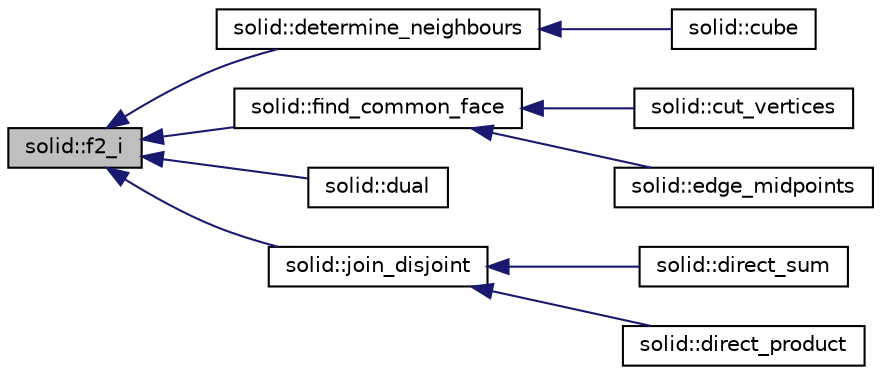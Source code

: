 digraph "solid::f2_i"
{
  edge [fontname="Helvetica",fontsize="10",labelfontname="Helvetica",labelfontsize="10"];
  node [fontname="Helvetica",fontsize="10",shape=record];
  rankdir="LR";
  Node2237 [label="solid::f2_i",height=0.2,width=0.4,color="black", fillcolor="grey75", style="filled", fontcolor="black"];
  Node2237 -> Node2238 [dir="back",color="midnightblue",fontsize="10",style="solid",fontname="Helvetica"];
  Node2238 [label="solid::determine_neighbours",height=0.2,width=0.4,color="black", fillcolor="white", style="filled",URL="$d8/def/classsolid.html#ad6bcabc7a3e9082b4baef371e7828c27"];
  Node2238 -> Node2239 [dir="back",color="midnightblue",fontsize="10",style="solid",fontname="Helvetica"];
  Node2239 [label="solid::cube",height=0.2,width=0.4,color="black", fillcolor="white", style="filled",URL="$d8/def/classsolid.html#a308e6888759550da489397527ed89137"];
  Node2237 -> Node2240 [dir="back",color="midnightblue",fontsize="10",style="solid",fontname="Helvetica"];
  Node2240 [label="solid::find_common_face",height=0.2,width=0.4,color="black", fillcolor="white", style="filled",URL="$d8/def/classsolid.html#a187d6dfd122f2745345813a763e97fd7"];
  Node2240 -> Node2241 [dir="back",color="midnightblue",fontsize="10",style="solid",fontname="Helvetica"];
  Node2241 [label="solid::cut_vertices",height=0.2,width=0.4,color="black", fillcolor="white", style="filled",URL="$d8/def/classsolid.html#a286d7bb090878dfbdc2fcd0dcf4739ce"];
  Node2240 -> Node2242 [dir="back",color="midnightblue",fontsize="10",style="solid",fontname="Helvetica"];
  Node2242 [label="solid::edge_midpoints",height=0.2,width=0.4,color="black", fillcolor="white", style="filled",URL="$d8/def/classsolid.html#a00f043a4986f0eec6ed05c14d64919dc"];
  Node2237 -> Node2243 [dir="back",color="midnightblue",fontsize="10",style="solid",fontname="Helvetica"];
  Node2243 [label="solid::dual",height=0.2,width=0.4,color="black", fillcolor="white", style="filled",URL="$d8/def/classsolid.html#a0147bd21fc7bfed44a10f3b5eca66757"];
  Node2237 -> Node2244 [dir="back",color="midnightblue",fontsize="10",style="solid",fontname="Helvetica"];
  Node2244 [label="solid::join_disjoint",height=0.2,width=0.4,color="black", fillcolor="white", style="filled",URL="$d8/def/classsolid.html#ac3c7868e3b650b7112309c7ad15a394c"];
  Node2244 -> Node2245 [dir="back",color="midnightblue",fontsize="10",style="solid",fontname="Helvetica"];
  Node2245 [label="solid::direct_sum",height=0.2,width=0.4,color="black", fillcolor="white", style="filled",URL="$d8/def/classsolid.html#a2045d572bdbd493c541c69624baeedbf"];
  Node2244 -> Node2246 [dir="back",color="midnightblue",fontsize="10",style="solid",fontname="Helvetica"];
  Node2246 [label="solid::direct_product",height=0.2,width=0.4,color="black", fillcolor="white", style="filled",URL="$d8/def/classsolid.html#a8b4527c066bcebd2e6542fe158c607b0"];
}
